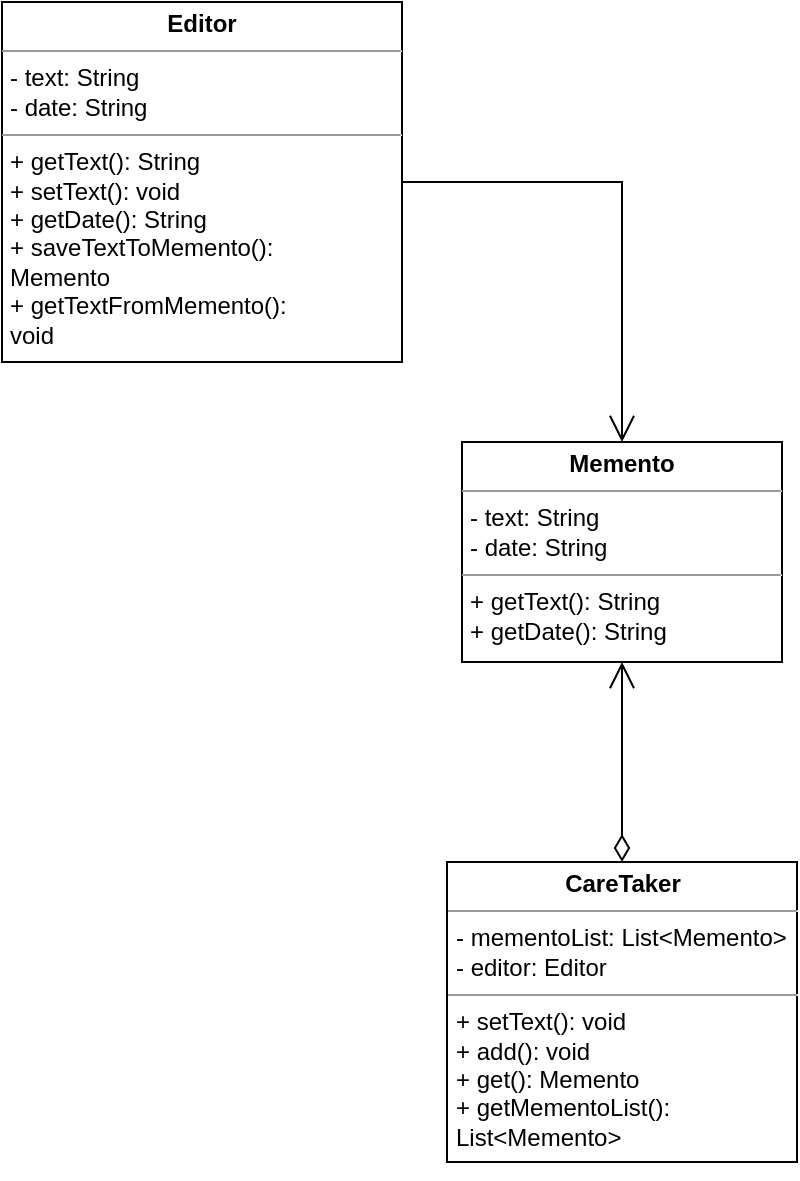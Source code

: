 <mxfile version="14.1.8" type="device"><diagram id="ffY3L5GEOt_hdXMn1YV_" name="Strona-1"><mxGraphModel dx="865" dy="506" grid="1" gridSize="10" guides="1" tooltips="1" connect="1" arrows="1" fold="1" page="1" pageScale="1" pageWidth="827" pageHeight="1169" math="0" shadow="0"><root><mxCell id="0"/><mxCell id="1" parent="0"/><mxCell id="RRYGdTftWjk8Wb0Yn02f-4" style="edgeStyle=orthogonalEdgeStyle;rounded=0;orthogonalLoop=1;jettySize=auto;html=1;exitX=1;exitY=0.5;exitDx=0;exitDy=0;entryX=0.5;entryY=0;entryDx=0;entryDy=0;endArrow=open;endFill=0;endSize=11;" edge="1" parent="1" source="o53aggrF5bXqCnU0iS38-1" target="o53aggrF5bXqCnU0iS38-9"><mxGeometry relative="1" as="geometry"/></mxCell><mxCell id="o53aggrF5bXqCnU0iS38-1" value="&lt;p style=&quot;margin: 0px ; margin-top: 4px ; text-align: center&quot;&gt;&lt;b&gt;Editor&lt;/b&gt;&lt;/p&gt;&lt;hr size=&quot;1&quot;&gt;&lt;p style=&quot;margin: 0px ; margin-left: 4px&quot;&gt;- text: String&lt;/p&gt;&lt;p style=&quot;margin: 0px ; margin-left: 4px&quot;&gt;- date: String&lt;/p&gt;&lt;hr size=&quot;1&quot;&gt;&lt;p style=&quot;margin: 0px ; margin-left: 4px&quot;&gt;&lt;span&gt;+ getText(): String&lt;/span&gt;&lt;/p&gt;&lt;p style=&quot;margin: 0px ; margin-left: 4px&quot;&gt;&lt;span&gt;+ setText(): void&lt;/span&gt;&lt;/p&gt;&lt;p style=&quot;margin: 0px ; margin-left: 4px&quot;&gt;+ getDate(): String&lt;/p&gt;&lt;p style=&quot;margin: 0px ; margin-left: 4px&quot;&gt;&lt;span&gt;+ saveTextToMemento(): &lt;br&gt;Memento&lt;/span&gt;&lt;br&gt;&lt;/p&gt;&lt;p style=&quot;margin: 0px ; margin-left: 4px&quot;&gt;+ getTextFromMemento():&amp;nbsp;&lt;br&gt;&lt;span&gt;void&lt;/span&gt;&lt;/p&gt;" style="verticalAlign=top;align=left;overflow=fill;fontSize=12;fontFamily=Helvetica;html=1;" parent="1" vertex="1"><mxGeometry x="170" y="90" width="200" height="180" as="geometry"/></mxCell><mxCell id="o53aggrF5bXqCnU0iS38-9" value="&lt;p style=&quot;margin: 0px ; margin-top: 4px ; text-align: center&quot;&gt;&lt;b&gt;Memento&lt;/b&gt;&lt;/p&gt;&lt;hr size=&quot;1&quot;&gt;&lt;p style=&quot;margin: 0px 0px 0px 4px&quot;&gt;- text: String&lt;/p&gt;&lt;p style=&quot;margin: 0px 0px 0px 4px&quot;&gt;- date: String&lt;/p&gt;&lt;hr size=&quot;1&quot;&gt;&lt;p style=&quot;margin: 0px 0px 0px 4px&quot;&gt;+ getText(): String&lt;/p&gt;&lt;p style=&quot;margin: 0px 0px 0px 4px&quot;&gt;+ getDate(): String&lt;/p&gt;&lt;div&gt;&lt;br&gt;&lt;/div&gt;" style="verticalAlign=top;align=left;overflow=fill;fontSize=12;fontFamily=Helvetica;html=1;" parent="1" vertex="1"><mxGeometry x="400" y="310" width="160" height="110" as="geometry"/></mxCell><mxCell id="RRYGdTftWjk8Wb0Yn02f-3" style="edgeStyle=orthogonalEdgeStyle;rounded=0;orthogonalLoop=1;jettySize=auto;html=1;exitX=0.5;exitY=0;exitDx=0;exitDy=0;entryX=0.5;entryY=1;entryDx=0;entryDy=0;endArrow=open;endFill=0;startArrow=diamondThin;startFill=0;sourcePerimeterSpacing=0;startSize=11;endSize=11;" edge="1" parent="1" source="o53aggrF5bXqCnU0iS38-10" target="o53aggrF5bXqCnU0iS38-9"><mxGeometry relative="1" as="geometry"/></mxCell><mxCell id="o53aggrF5bXqCnU0iS38-10" value="&lt;p style=&quot;margin: 0px ; margin-top: 4px ; text-align: center&quot;&gt;&lt;b&gt;CareTaker&lt;/b&gt;&lt;/p&gt;&lt;hr size=&quot;1&quot;&gt;&lt;p style=&quot;margin: 0px ; margin-left: 4px&quot;&gt;- mementoList: List&amp;lt;Memento&amp;gt;&lt;/p&gt;&lt;p style=&quot;margin: 0px ; margin-left: 4px&quot;&gt;- editor: Editor&lt;/p&gt;&lt;hr size=&quot;1&quot;&gt;&lt;p style=&quot;margin: 0px ; margin-left: 4px&quot;&gt;+ setText(): void&lt;/p&gt;&lt;p style=&quot;margin: 0px ; margin-left: 4px&quot;&gt;+ add(): void&lt;/p&gt;&lt;p style=&quot;margin: 0px ; margin-left: 4px&quot;&gt;+ get(): Memento&lt;/p&gt;&lt;p style=&quot;margin: 0px ; margin-left: 4px&quot;&gt;+ getMementoList(): &lt;br&gt;List&amp;lt;Memento&amp;gt;&lt;/p&gt;" style="verticalAlign=top;align=left;overflow=fill;fontSize=12;fontFamily=Helvetica;html=1;" parent="1" vertex="1"><mxGeometry x="392.5" y="520" width="175" height="150" as="geometry"/></mxCell><mxCell id="RRYGdTftWjk8Wb0Yn02f-6" style="edgeStyle=orthogonalEdgeStyle;rounded=0;orthogonalLoop=1;jettySize=auto;html=1;exitX=0.5;exitY=1;exitDx=0;exitDy=0;endArrow=open;endFill=0;" edge="1" parent="1" source="o53aggrF5bXqCnU0iS38-10" target="o53aggrF5bXqCnU0iS38-10"><mxGeometry relative="1" as="geometry"/></mxCell></root></mxGraphModel></diagram></mxfile>